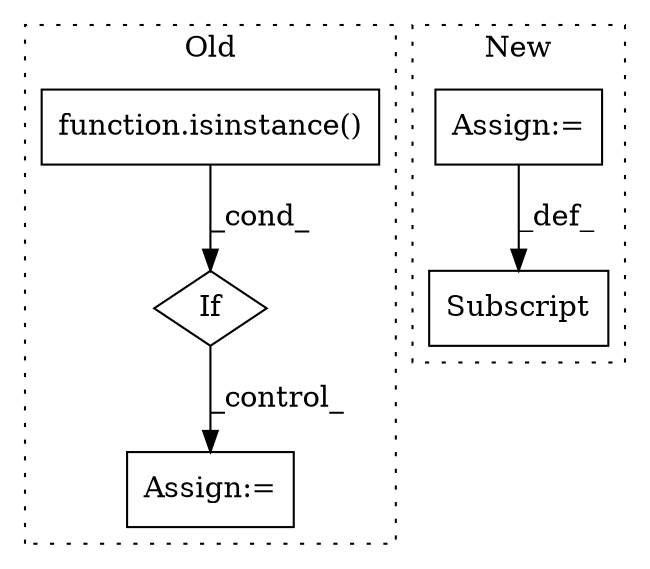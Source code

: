 digraph G {
subgraph cluster0 {
1 [label="function.isinstance()" a="75" s="6413,6441" l="11,1" shape="box"];
3 [label="If" a="96" s="6410,6442" l="3,18" shape="diamond"];
4 [label="Assign:=" a="68" s="6698" l="3" shape="box"];
label = "Old";
style="dotted";
}
subgraph cluster1 {
2 [label="Subscript" a="63" s="9018,0" l="25,0" shape="box"];
5 [label="Assign:=" a="68" s="9043" l="3" shape="box"];
label = "New";
style="dotted";
}
1 -> 3 [label="_cond_"];
3 -> 4 [label="_control_"];
5 -> 2 [label="_def_"];
}